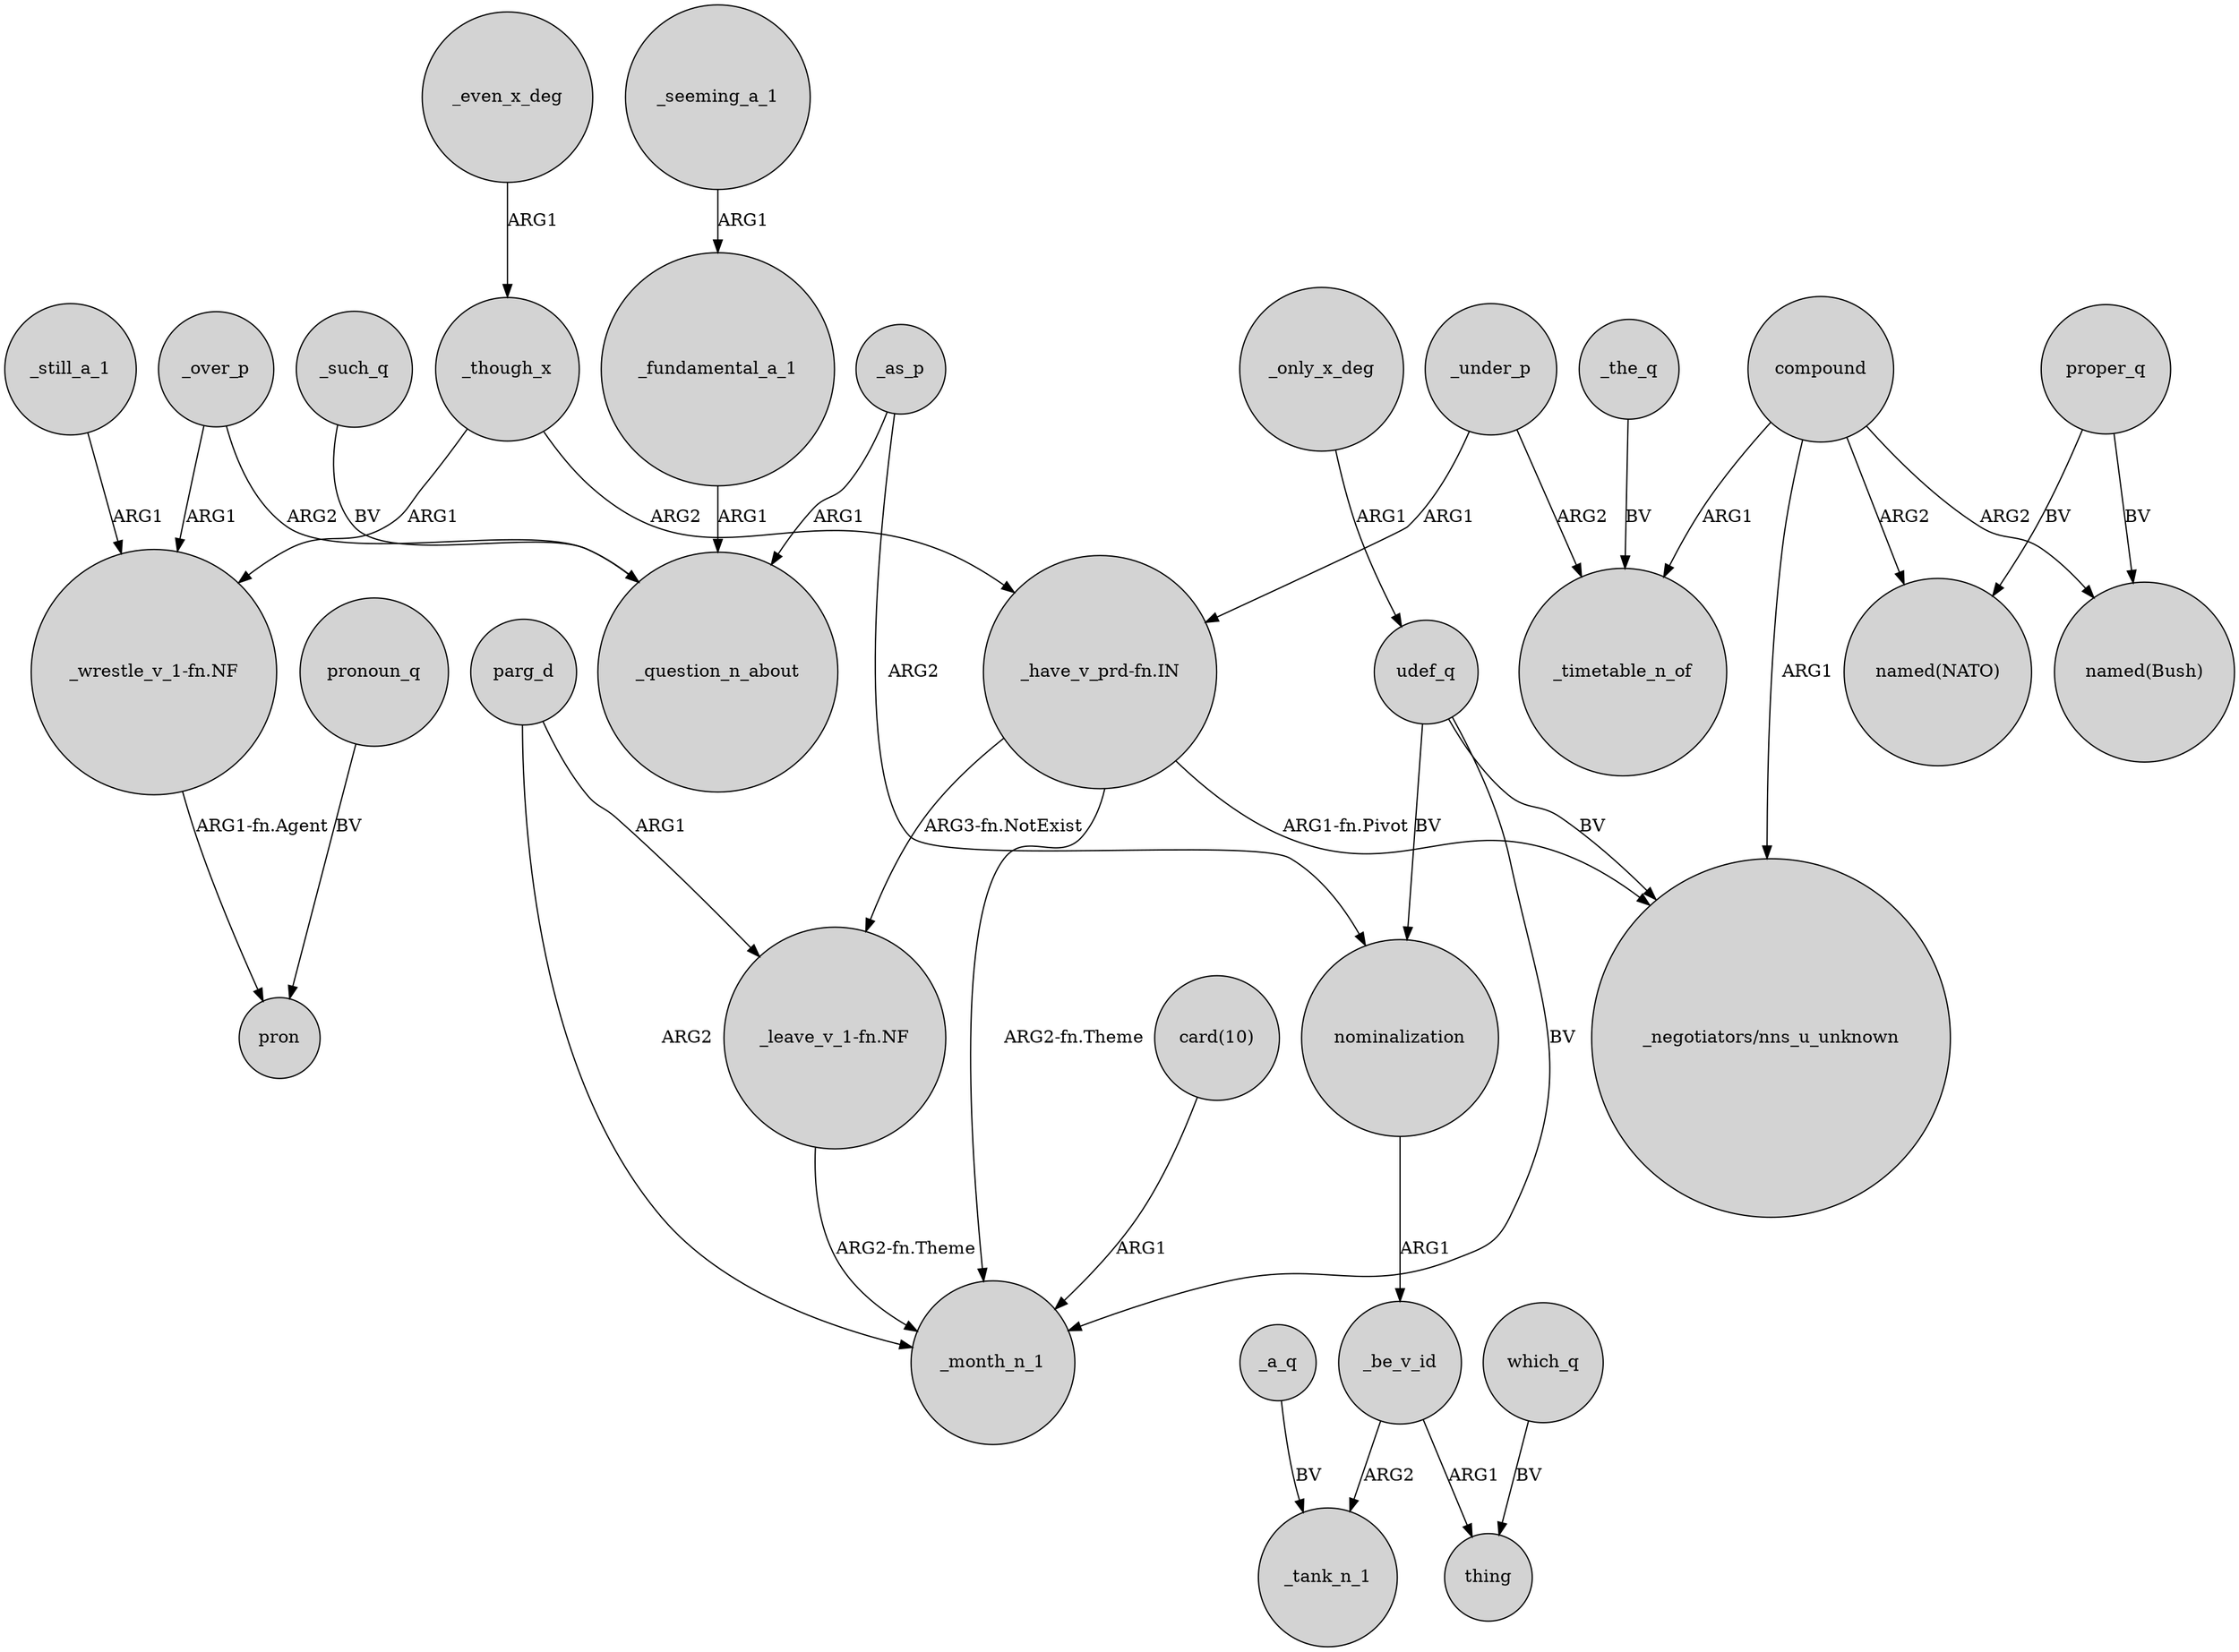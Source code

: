 digraph {
	node [shape=circle style=filled]
	parg_d -> _month_n_1 [label=ARG2]
	_be_v_id -> _tank_n_1 [label=ARG2]
	_only_x_deg -> udef_q [label=ARG1]
	proper_q -> "named(NATO)" [label=BV]
	_a_q -> _tank_n_1 [label=BV]
	udef_q -> "_negotiators/nns_u_unknown" [label=BV]
	_though_x -> "_have_v_prd-fn.IN" [label=ARG2]
	_still_a_1 -> "_wrestle_v_1-fn.NF" [label=ARG1]
	_fundamental_a_1 -> _question_n_about [label=ARG1]
	_over_p -> _question_n_about [label=ARG2]
	compound -> "named(Bush)" [label=ARG2]
	"card(10)" -> _month_n_1 [label=ARG1]
	_under_p -> _timetable_n_of [label=ARG2]
	_even_x_deg -> _though_x [label=ARG1]
	udef_q -> _month_n_1 [label=BV]
	compound -> _timetable_n_of [label=ARG1]
	"_have_v_prd-fn.IN" -> "_negotiators/nns_u_unknown" [label="ARG1-fn.Pivot"]
	pronoun_q -> pron [label=BV]
	parg_d -> "_leave_v_1-fn.NF" [label=ARG1]
	compound -> "named(NATO)" [label=ARG2]
	_over_p -> "_wrestle_v_1-fn.NF" [label=ARG1]
	compound -> "_negotiators/nns_u_unknown" [label=ARG1]
	"_leave_v_1-fn.NF" -> _month_n_1 [label="ARG2-fn.Theme"]
	_seeming_a_1 -> _fundamental_a_1 [label=ARG1]
	_as_p -> _question_n_about [label=ARG1]
	_the_q -> _timetable_n_of [label=BV]
	nominalization -> _be_v_id [label=ARG1]
	_be_v_id -> thing [label=ARG1]
	proper_q -> "named(Bush)" [label=BV]
	_under_p -> "_have_v_prd-fn.IN" [label=ARG1]
	udef_q -> nominalization [label=BV]
	"_have_v_prd-fn.IN" -> _month_n_1 [label="ARG2-fn.Theme"]
	"_wrestle_v_1-fn.NF" -> pron [label="ARG1-fn.Agent"]
	"_have_v_prd-fn.IN" -> "_leave_v_1-fn.NF" [label="ARG3-fn.NotExist"]
	_though_x -> "_wrestle_v_1-fn.NF" [label=ARG1]
	_such_q -> _question_n_about [label=BV]
	_as_p -> nominalization [label=ARG2]
	which_q -> thing [label=BV]
}
